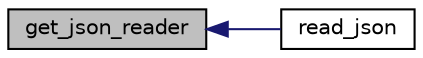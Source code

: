 digraph "get_json_reader"
{
  edge [fontname="Helvetica",fontsize="10",labelfontname="Helvetica",labelfontsize="10"];
  node [fontname="Helvetica",fontsize="10",shape=record];
  rankdir="LR";
  Node1 [label="get_json_reader",height=0.2,width=0.4,color="black", fillcolor="grey75", style="filled", fontcolor="black"];
  Node1 -> Node2 [dir="back",color="midnightblue",fontsize="10",style="solid",fontname="Helvetica"];
  Node2 [label="read_json",height=0.2,width=0.4,color="black", fillcolor="white", style="filled",URL="$json_8h.html#a412329f64d16d01be22ab8f20e381bc8"];
}
